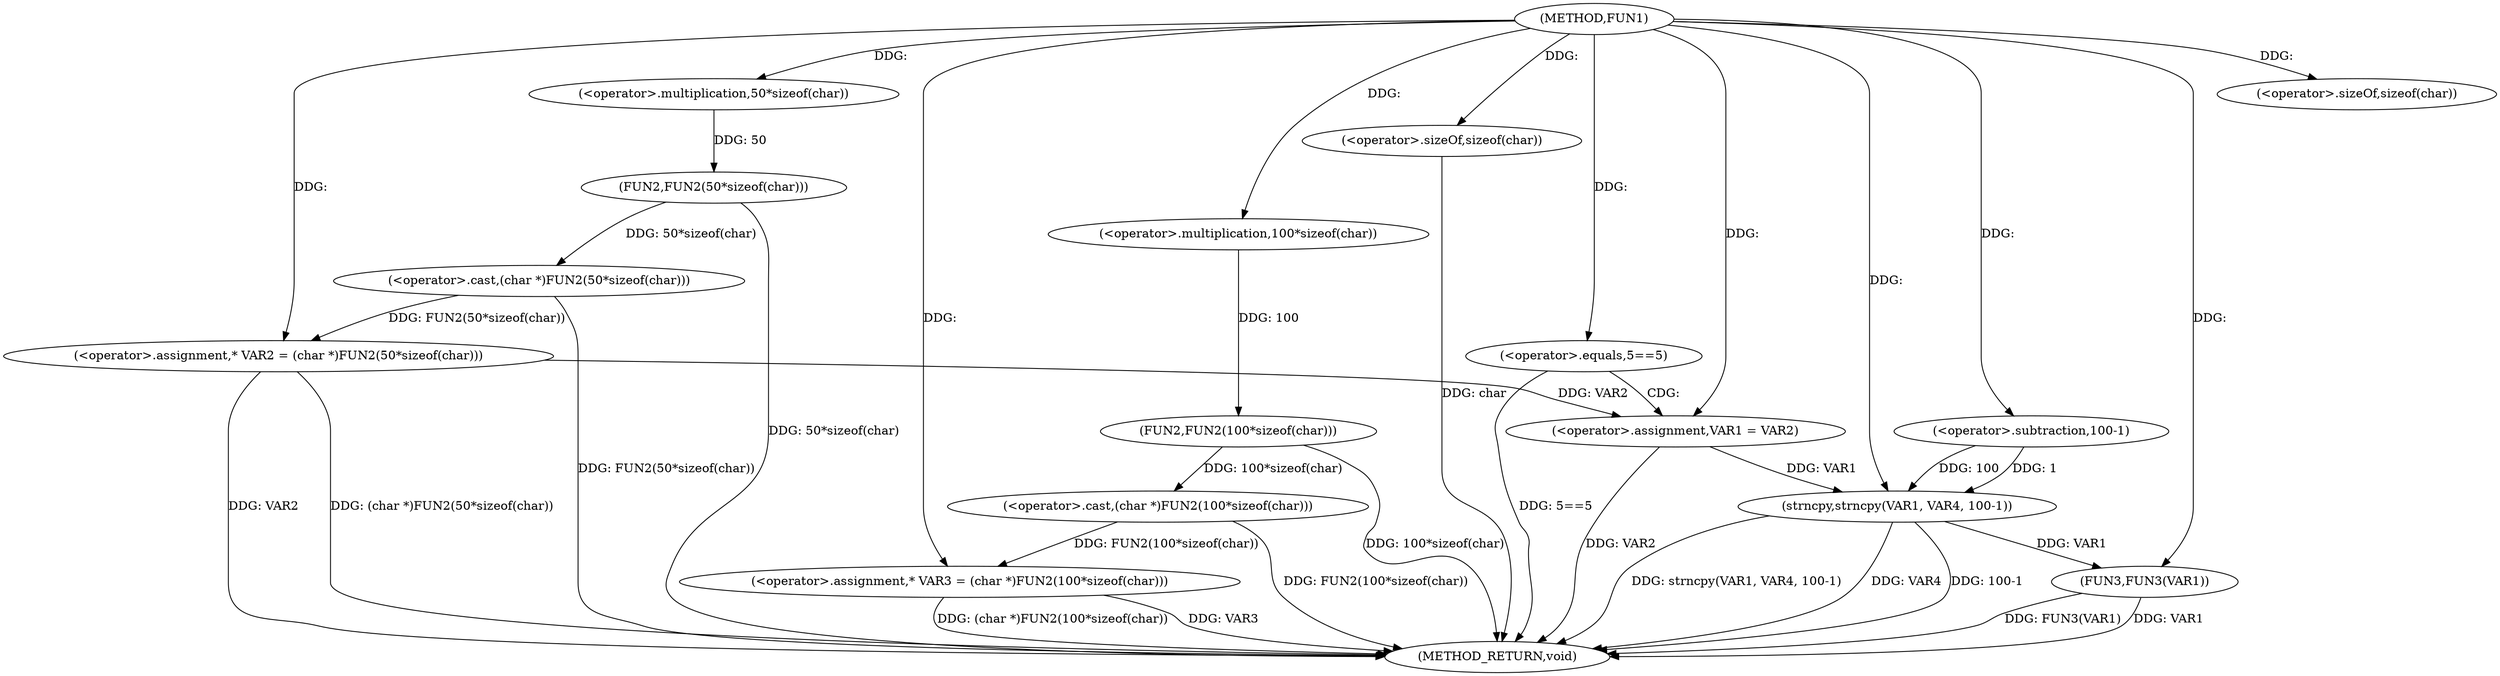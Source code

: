 digraph FUN1 {  
"1000100" [label = "(METHOD,FUN1)" ]
"1000141" [label = "(METHOD_RETURN,void)" ]
"1000104" [label = "(<operator>.assignment,* VAR2 = (char *)FUN2(50*sizeof(char)))" ]
"1000106" [label = "(<operator>.cast,(char *)FUN2(50*sizeof(char)))" ]
"1000108" [label = "(FUN2,FUN2(50*sizeof(char)))" ]
"1000109" [label = "(<operator>.multiplication,50*sizeof(char))" ]
"1000111" [label = "(<operator>.sizeOf,sizeof(char))" ]
"1000114" [label = "(<operator>.assignment,* VAR3 = (char *)FUN2(100*sizeof(char)))" ]
"1000116" [label = "(<operator>.cast,(char *)FUN2(100*sizeof(char)))" ]
"1000118" [label = "(FUN2,FUN2(100*sizeof(char)))" ]
"1000119" [label = "(<operator>.multiplication,100*sizeof(char))" ]
"1000121" [label = "(<operator>.sizeOf,sizeof(char))" ]
"1000124" [label = "(<operator>.equals,5==5)" ]
"1000128" [label = "(<operator>.assignment,VAR1 = VAR2)" ]
"1000133" [label = "(strncpy,strncpy(VAR1, VAR4, 100-1))" ]
"1000136" [label = "(<operator>.subtraction,100-1)" ]
"1000139" [label = "(FUN3,FUN3(VAR1))" ]
  "1000128" -> "1000141"  [ label = "DDG: VAR2"] 
  "1000106" -> "1000141"  [ label = "DDG: FUN2(50*sizeof(char))"] 
  "1000104" -> "1000141"  [ label = "DDG: VAR2"] 
  "1000139" -> "1000141"  [ label = "DDG: FUN3(VAR1)"] 
  "1000139" -> "1000141"  [ label = "DDG: VAR1"] 
  "1000116" -> "1000141"  [ label = "DDG: FUN2(100*sizeof(char))"] 
  "1000133" -> "1000141"  [ label = "DDG: strncpy(VAR1, VAR4, 100-1)"] 
  "1000133" -> "1000141"  [ label = "DDG: VAR4"] 
  "1000118" -> "1000141"  [ label = "DDG: 100*sizeof(char)"] 
  "1000114" -> "1000141"  [ label = "DDG: (char *)FUN2(100*sizeof(char))"] 
  "1000124" -> "1000141"  [ label = "DDG: 5==5"] 
  "1000114" -> "1000141"  [ label = "DDG: VAR3"] 
  "1000133" -> "1000141"  [ label = "DDG: 100-1"] 
  "1000121" -> "1000141"  [ label = "DDG: char"] 
  "1000104" -> "1000141"  [ label = "DDG: (char *)FUN2(50*sizeof(char))"] 
  "1000108" -> "1000141"  [ label = "DDG: 50*sizeof(char)"] 
  "1000106" -> "1000104"  [ label = "DDG: FUN2(50*sizeof(char))"] 
  "1000100" -> "1000104"  [ label = "DDG: "] 
  "1000108" -> "1000106"  [ label = "DDG: 50*sizeof(char)"] 
  "1000109" -> "1000108"  [ label = "DDG: 50"] 
  "1000100" -> "1000109"  [ label = "DDG: "] 
  "1000100" -> "1000111"  [ label = "DDG: "] 
  "1000116" -> "1000114"  [ label = "DDG: FUN2(100*sizeof(char))"] 
  "1000100" -> "1000114"  [ label = "DDG: "] 
  "1000118" -> "1000116"  [ label = "DDG: 100*sizeof(char)"] 
  "1000119" -> "1000118"  [ label = "DDG: 100"] 
  "1000100" -> "1000119"  [ label = "DDG: "] 
  "1000100" -> "1000121"  [ label = "DDG: "] 
  "1000100" -> "1000124"  [ label = "DDG: "] 
  "1000104" -> "1000128"  [ label = "DDG: VAR2"] 
  "1000100" -> "1000128"  [ label = "DDG: "] 
  "1000128" -> "1000133"  [ label = "DDG: VAR1"] 
  "1000100" -> "1000133"  [ label = "DDG: "] 
  "1000136" -> "1000133"  [ label = "DDG: 100"] 
  "1000136" -> "1000133"  [ label = "DDG: 1"] 
  "1000100" -> "1000136"  [ label = "DDG: "] 
  "1000133" -> "1000139"  [ label = "DDG: VAR1"] 
  "1000100" -> "1000139"  [ label = "DDG: "] 
  "1000124" -> "1000128"  [ label = "CDG: "] 
}
